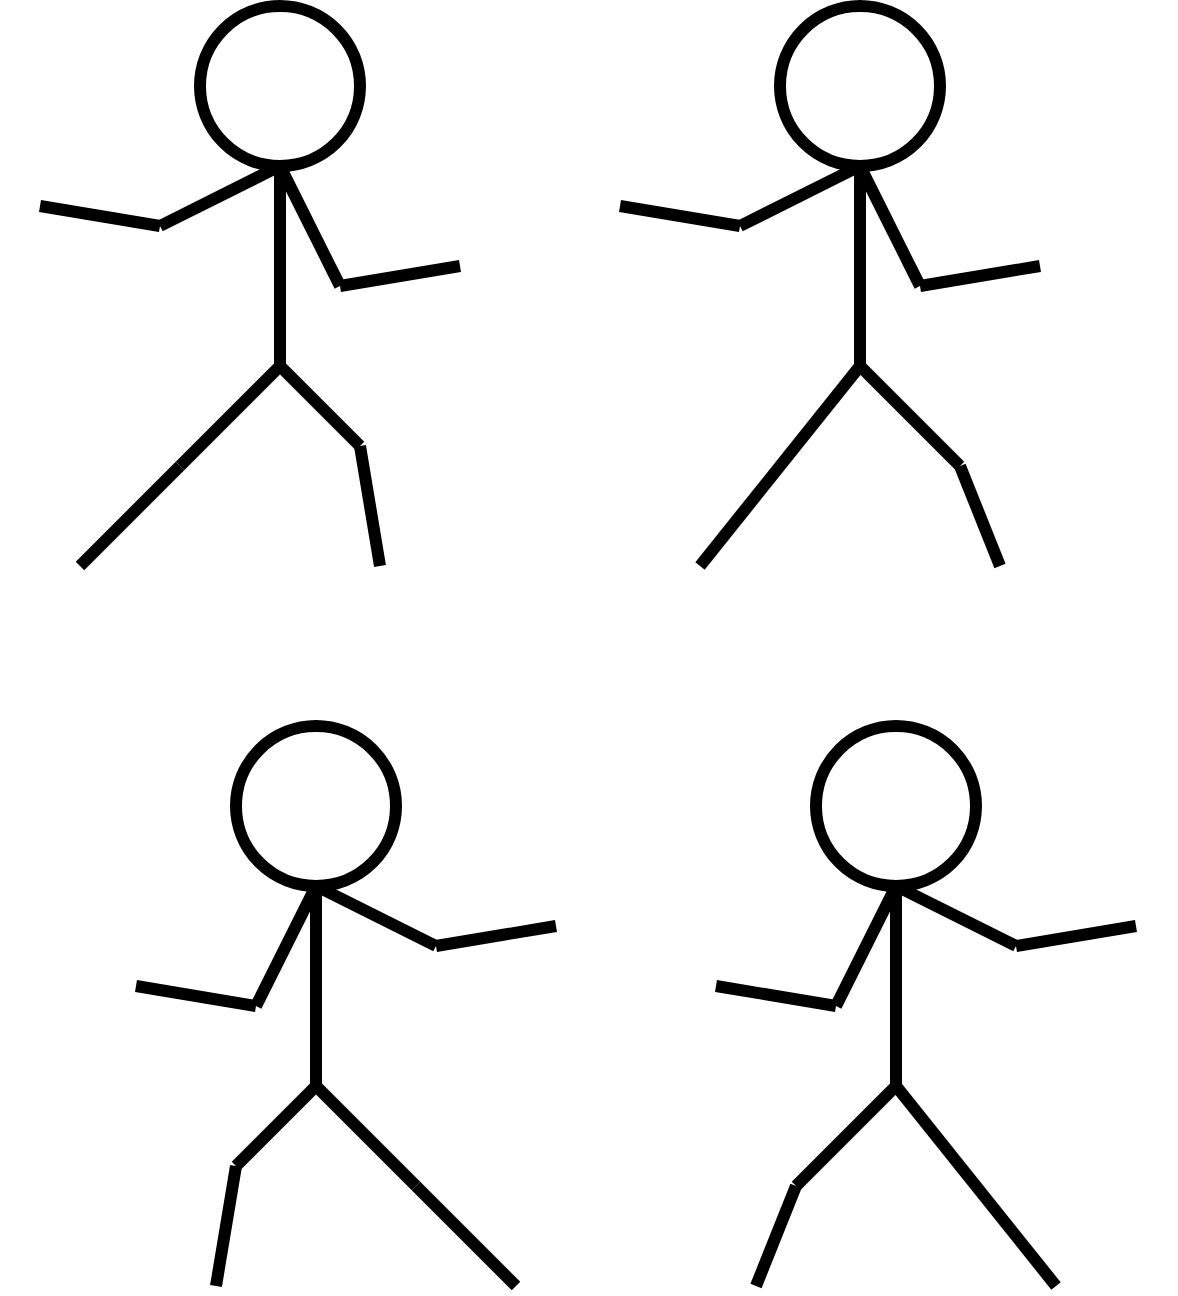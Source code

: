 <mxfile version="21.7.2" type="github">
  <diagram name="第 1 页" id="HkDH1WnvzMsQlN8U5Ebd">
    <mxGraphModel dx="1042" dy="569" grid="1" gridSize="10" guides="1" tooltips="1" connect="1" arrows="1" fold="1" page="1" pageScale="1" pageWidth="827" pageHeight="1169" math="0" shadow="0">
      <root>
        <mxCell id="0" />
        <mxCell id="1" parent="0" />
        <mxCell id="5DwRUI1D6ZpZmtXMrrbW-1" value="" style="ellipse;whiteSpace=wrap;html=1;aspect=fixed;strokeWidth=6;" vertex="1" parent="1">
          <mxGeometry x="170" y="180" width="80" height="80" as="geometry" />
        </mxCell>
        <mxCell id="5DwRUI1D6ZpZmtXMrrbW-2" value="" style="endArrow=none;html=1;rounded=0;strokeWidth=6;" edge="1" parent="1">
          <mxGeometry width="50" height="50" relative="1" as="geometry">
            <mxPoint x="210" y="360" as="sourcePoint" />
            <mxPoint x="210" y="260" as="targetPoint" />
          </mxGeometry>
        </mxCell>
        <mxCell id="5DwRUI1D6ZpZmtXMrrbW-3" value="" style="endArrow=none;html=1;rounded=0;strokeWidth=6;entryX=0.5;entryY=1;entryDx=0;entryDy=0;" edge="1" parent="1" target="5DwRUI1D6ZpZmtXMrrbW-1">
          <mxGeometry width="50" height="50" relative="1" as="geometry">
            <mxPoint x="150" y="290" as="sourcePoint" />
            <mxPoint x="90" y="270" as="targetPoint" />
          </mxGeometry>
        </mxCell>
        <mxCell id="5DwRUI1D6ZpZmtXMrrbW-4" value="" style="endArrow=none;html=1;rounded=0;strokeWidth=6;entryX=0.5;entryY=1;entryDx=0;entryDy=0;" edge="1" parent="1" target="5DwRUI1D6ZpZmtXMrrbW-1">
          <mxGeometry width="50" height="50" relative="1" as="geometry">
            <mxPoint x="240" y="320" as="sourcePoint" />
            <mxPoint x="520" y="220" as="targetPoint" />
          </mxGeometry>
        </mxCell>
        <mxCell id="5DwRUI1D6ZpZmtXMrrbW-5" value="" style="endArrow=none;html=1;rounded=0;strokeWidth=6;" edge="1" parent="1">
          <mxGeometry width="50" height="50" relative="1" as="geometry">
            <mxPoint x="250" y="400" as="sourcePoint" />
            <mxPoint x="210" y="360" as="targetPoint" />
          </mxGeometry>
        </mxCell>
        <mxCell id="5DwRUI1D6ZpZmtXMrrbW-6" value="" style="endArrow=none;html=1;rounded=0;strokeWidth=6;" edge="1" parent="1">
          <mxGeometry width="50" height="50" relative="1" as="geometry">
            <mxPoint x="160" y="410" as="sourcePoint" />
            <mxPoint x="210" y="360" as="targetPoint" />
          </mxGeometry>
        </mxCell>
        <mxCell id="5DwRUI1D6ZpZmtXMrrbW-7" value="" style="endArrow=none;html=1;rounded=0;strokeWidth=6;" edge="1" parent="1">
          <mxGeometry width="50" height="50" relative="1" as="geometry">
            <mxPoint x="110" y="460" as="sourcePoint" />
            <mxPoint x="160" y="410" as="targetPoint" />
          </mxGeometry>
        </mxCell>
        <mxCell id="5DwRUI1D6ZpZmtXMrrbW-8" value="" style="endArrow=none;html=1;rounded=0;strokeWidth=6;" edge="1" parent="1">
          <mxGeometry width="50" height="50" relative="1" as="geometry">
            <mxPoint x="260" y="460" as="sourcePoint" />
            <mxPoint x="250" y="400" as="targetPoint" />
          </mxGeometry>
        </mxCell>
        <mxCell id="5DwRUI1D6ZpZmtXMrrbW-9" value="" style="endArrow=none;html=1;rounded=0;strokeWidth=6;" edge="1" parent="1">
          <mxGeometry width="50" height="50" relative="1" as="geometry">
            <mxPoint x="90" y="280" as="sourcePoint" />
            <mxPoint x="150" y="290" as="targetPoint" />
          </mxGeometry>
        </mxCell>
        <mxCell id="5DwRUI1D6ZpZmtXMrrbW-10" value="" style="endArrow=none;html=1;rounded=0;strokeWidth=6;" edge="1" parent="1">
          <mxGeometry width="50" height="50" relative="1" as="geometry">
            <mxPoint x="300" y="310" as="sourcePoint" />
            <mxPoint x="240" y="320" as="targetPoint" />
          </mxGeometry>
        </mxCell>
        <mxCell id="5DwRUI1D6ZpZmtXMrrbW-61" value="" style="shape=image;html=1;verticalAlign=top;verticalLabelPosition=bottom;labelBackgroundColor=#ffffff;imageAspect=0;aspect=fixed;image=https://cdn0.iconfinder.com/data/icons/security-hand-drawn-vol-3-1/52/gun__pistol__weapon__security-128.png" vertex="1" parent="1">
          <mxGeometry x="290" y="240" width="78" height="78" as="geometry" />
        </mxCell>
        <mxCell id="5DwRUI1D6ZpZmtXMrrbW-69" value="" style="group" vertex="1" connectable="0" parent="1">
          <mxGeometry x="380" y="180" width="278" height="280" as="geometry" />
        </mxCell>
        <mxCell id="5DwRUI1D6ZpZmtXMrrbW-35" value="" style="endArrow=none;html=1;rounded=0;strokeWidth=6;" edge="1" parent="5DwRUI1D6ZpZmtXMrrbW-69">
          <mxGeometry width="50" height="50" relative="1" as="geometry">
            <mxPoint x="170" y="230" as="sourcePoint" />
            <mxPoint x="120" y="180" as="targetPoint" />
          </mxGeometry>
        </mxCell>
        <mxCell id="5DwRUI1D6ZpZmtXMrrbW-36" value="" style="endArrow=none;html=1;rounded=0;strokeWidth=6;" edge="1" parent="5DwRUI1D6ZpZmtXMrrbW-69">
          <mxGeometry width="50" height="50" relative="1" as="geometry">
            <mxPoint x="40" y="280" as="sourcePoint" />
            <mxPoint x="120" y="180" as="targetPoint" />
          </mxGeometry>
        </mxCell>
        <mxCell id="5DwRUI1D6ZpZmtXMrrbW-38" value="" style="endArrow=none;html=1;rounded=0;strokeWidth=6;" edge="1" parent="5DwRUI1D6ZpZmtXMrrbW-69">
          <mxGeometry width="50" height="50" relative="1" as="geometry">
            <mxPoint x="190" y="280" as="sourcePoint" />
            <mxPoint x="170" y="230" as="targetPoint" />
          </mxGeometry>
        </mxCell>
        <mxCell id="5DwRUI1D6ZpZmtXMrrbW-62" value="" style="ellipse;whiteSpace=wrap;html=1;aspect=fixed;strokeWidth=6;" vertex="1" parent="5DwRUI1D6ZpZmtXMrrbW-69">
          <mxGeometry x="80" width="80" height="80" as="geometry" />
        </mxCell>
        <mxCell id="5DwRUI1D6ZpZmtXMrrbW-63" value="" style="endArrow=none;html=1;rounded=0;strokeWidth=6;" edge="1" parent="5DwRUI1D6ZpZmtXMrrbW-69">
          <mxGeometry width="50" height="50" relative="1" as="geometry">
            <mxPoint x="120" y="180" as="sourcePoint" />
            <mxPoint x="120" y="80" as="targetPoint" />
          </mxGeometry>
        </mxCell>
        <mxCell id="5DwRUI1D6ZpZmtXMrrbW-64" value="" style="endArrow=none;html=1;rounded=0;strokeWidth=6;entryX=0.5;entryY=1;entryDx=0;entryDy=0;" edge="1" parent="5DwRUI1D6ZpZmtXMrrbW-69" target="5DwRUI1D6ZpZmtXMrrbW-62">
          <mxGeometry width="50" height="50" relative="1" as="geometry">
            <mxPoint x="60" y="110" as="sourcePoint" />
            <mxPoint y="90" as="targetPoint" />
          </mxGeometry>
        </mxCell>
        <mxCell id="5DwRUI1D6ZpZmtXMrrbW-65" value="" style="endArrow=none;html=1;rounded=0;strokeWidth=6;entryX=0.5;entryY=1;entryDx=0;entryDy=0;" edge="1" parent="5DwRUI1D6ZpZmtXMrrbW-69" target="5DwRUI1D6ZpZmtXMrrbW-62">
          <mxGeometry width="50" height="50" relative="1" as="geometry">
            <mxPoint x="150" y="140" as="sourcePoint" />
            <mxPoint x="430" y="40" as="targetPoint" />
          </mxGeometry>
        </mxCell>
        <mxCell id="5DwRUI1D6ZpZmtXMrrbW-66" value="" style="endArrow=none;html=1;rounded=0;strokeWidth=6;" edge="1" parent="5DwRUI1D6ZpZmtXMrrbW-69">
          <mxGeometry width="50" height="50" relative="1" as="geometry">
            <mxPoint y="100" as="sourcePoint" />
            <mxPoint x="60" y="110" as="targetPoint" />
          </mxGeometry>
        </mxCell>
        <mxCell id="5DwRUI1D6ZpZmtXMrrbW-67" value="" style="endArrow=none;html=1;rounded=0;strokeWidth=6;" edge="1" parent="5DwRUI1D6ZpZmtXMrrbW-69">
          <mxGeometry width="50" height="50" relative="1" as="geometry">
            <mxPoint x="210" y="130" as="sourcePoint" />
            <mxPoint x="150" y="140" as="targetPoint" />
          </mxGeometry>
        </mxCell>
        <mxCell id="5DwRUI1D6ZpZmtXMrrbW-68" value="" style="shape=image;html=1;verticalAlign=top;verticalLabelPosition=bottom;labelBackgroundColor=#ffffff;imageAspect=0;aspect=fixed;image=https://cdn0.iconfinder.com/data/icons/security-hand-drawn-vol-3-1/52/gun__pistol__weapon__security-128.png" vertex="1" parent="5DwRUI1D6ZpZmtXMrrbW-69">
          <mxGeometry x="200" y="60" width="78" height="78" as="geometry" />
        </mxCell>
        <mxCell id="5DwRUI1D6ZpZmtXMrrbW-99" value="" style="group;flipH=1;" vertex="1" connectable="0" parent="1">
          <mxGeometry x="360" y="540" width="278" height="280" as="geometry" />
        </mxCell>
        <mxCell id="5DwRUI1D6ZpZmtXMrrbW-100" value="" style="endArrow=none;html=1;rounded=0;strokeWidth=6;" edge="1" parent="5DwRUI1D6ZpZmtXMrrbW-99">
          <mxGeometry width="50" height="50" relative="1" as="geometry">
            <mxPoint x="108" y="230" as="sourcePoint" />
            <mxPoint x="158" y="180" as="targetPoint" />
          </mxGeometry>
        </mxCell>
        <mxCell id="5DwRUI1D6ZpZmtXMrrbW-101" value="" style="endArrow=none;html=1;rounded=0;strokeWidth=6;" edge="1" parent="5DwRUI1D6ZpZmtXMrrbW-99">
          <mxGeometry width="50" height="50" relative="1" as="geometry">
            <mxPoint x="238" y="280" as="sourcePoint" />
            <mxPoint x="158" y="180" as="targetPoint" />
          </mxGeometry>
        </mxCell>
        <mxCell id="5DwRUI1D6ZpZmtXMrrbW-102" value="" style="endArrow=none;html=1;rounded=0;strokeWidth=6;" edge="1" parent="5DwRUI1D6ZpZmtXMrrbW-99">
          <mxGeometry width="50" height="50" relative="1" as="geometry">
            <mxPoint x="88" y="280" as="sourcePoint" />
            <mxPoint x="108" y="230" as="targetPoint" />
          </mxGeometry>
        </mxCell>
        <mxCell id="5DwRUI1D6ZpZmtXMrrbW-103" value="" style="ellipse;whiteSpace=wrap;html=1;aspect=fixed;strokeWidth=6;" vertex="1" parent="5DwRUI1D6ZpZmtXMrrbW-99">
          <mxGeometry x="118" width="80" height="80" as="geometry" />
        </mxCell>
        <mxCell id="5DwRUI1D6ZpZmtXMrrbW-104" value="" style="endArrow=none;html=1;rounded=0;strokeWidth=6;" edge="1" parent="5DwRUI1D6ZpZmtXMrrbW-99">
          <mxGeometry width="50" height="50" relative="1" as="geometry">
            <mxPoint x="158" y="180" as="sourcePoint" />
            <mxPoint x="158" y="80" as="targetPoint" />
          </mxGeometry>
        </mxCell>
        <mxCell id="5DwRUI1D6ZpZmtXMrrbW-105" value="" style="endArrow=none;html=1;rounded=0;strokeWidth=6;entryX=0.5;entryY=1;entryDx=0;entryDy=0;" edge="1" parent="5DwRUI1D6ZpZmtXMrrbW-99" target="5DwRUI1D6ZpZmtXMrrbW-103">
          <mxGeometry width="50" height="50" relative="1" as="geometry">
            <mxPoint x="218" y="110" as="sourcePoint" />
            <mxPoint x="278" y="90" as="targetPoint" />
          </mxGeometry>
        </mxCell>
        <mxCell id="5DwRUI1D6ZpZmtXMrrbW-106" value="" style="endArrow=none;html=1;rounded=0;strokeWidth=6;entryX=0.5;entryY=1;entryDx=0;entryDy=0;" edge="1" parent="5DwRUI1D6ZpZmtXMrrbW-99" target="5DwRUI1D6ZpZmtXMrrbW-103">
          <mxGeometry width="50" height="50" relative="1" as="geometry">
            <mxPoint x="128" y="140" as="sourcePoint" />
            <mxPoint x="-152" y="40" as="targetPoint" />
          </mxGeometry>
        </mxCell>
        <mxCell id="5DwRUI1D6ZpZmtXMrrbW-107" value="" style="endArrow=none;html=1;rounded=0;strokeWidth=6;" edge="1" parent="5DwRUI1D6ZpZmtXMrrbW-99">
          <mxGeometry width="50" height="50" relative="1" as="geometry">
            <mxPoint x="278" y="100" as="sourcePoint" />
            <mxPoint x="218" y="110" as="targetPoint" />
          </mxGeometry>
        </mxCell>
        <mxCell id="5DwRUI1D6ZpZmtXMrrbW-108" value="" style="endArrow=none;html=1;rounded=0;strokeWidth=6;" edge="1" parent="5DwRUI1D6ZpZmtXMrrbW-99">
          <mxGeometry width="50" height="50" relative="1" as="geometry">
            <mxPoint x="68" y="130" as="sourcePoint" />
            <mxPoint x="128" y="140" as="targetPoint" />
          </mxGeometry>
        </mxCell>
        <mxCell id="5DwRUI1D6ZpZmtXMrrbW-109" value="" style="shape=image;html=1;verticalAlign=top;verticalLabelPosition=bottom;labelBackgroundColor=#ffffff;imageAspect=0;aspect=fixed;image=https://cdn0.iconfinder.com/data/icons/security-hand-drawn-vol-3-1/52/gun__pistol__weapon__security-128.png;flipH=1;" vertex="1" parent="5DwRUI1D6ZpZmtXMrrbW-99">
          <mxGeometry y="60" width="78" height="78" as="geometry" />
        </mxCell>
        <mxCell id="5DwRUI1D6ZpZmtXMrrbW-110" value="" style="group;flipH=1;" vertex="1" connectable="0" parent="1">
          <mxGeometry x="70" y="540" width="278" height="280" as="geometry" />
        </mxCell>
        <mxCell id="5DwRUI1D6ZpZmtXMrrbW-88" value="" style="ellipse;whiteSpace=wrap;html=1;aspect=fixed;strokeWidth=6;" vertex="1" parent="5DwRUI1D6ZpZmtXMrrbW-110">
          <mxGeometry x="118" width="80" height="80" as="geometry" />
        </mxCell>
        <mxCell id="5DwRUI1D6ZpZmtXMrrbW-89" value="" style="endArrow=none;html=1;rounded=0;strokeWidth=6;" edge="1" parent="5DwRUI1D6ZpZmtXMrrbW-110">
          <mxGeometry width="50" height="50" relative="1" as="geometry">
            <mxPoint x="158" y="180" as="sourcePoint" />
            <mxPoint x="158" y="80" as="targetPoint" />
          </mxGeometry>
        </mxCell>
        <mxCell id="5DwRUI1D6ZpZmtXMrrbW-90" value="" style="endArrow=none;html=1;rounded=0;strokeWidth=6;entryX=0.5;entryY=1;entryDx=0;entryDy=0;" edge="1" parent="5DwRUI1D6ZpZmtXMrrbW-110" target="5DwRUI1D6ZpZmtXMrrbW-88">
          <mxGeometry width="50" height="50" relative="1" as="geometry">
            <mxPoint x="218" y="110" as="sourcePoint" />
            <mxPoint x="278" y="90" as="targetPoint" />
          </mxGeometry>
        </mxCell>
        <mxCell id="5DwRUI1D6ZpZmtXMrrbW-91" value="" style="endArrow=none;html=1;rounded=0;strokeWidth=6;entryX=0.5;entryY=1;entryDx=0;entryDy=0;" edge="1" parent="5DwRUI1D6ZpZmtXMrrbW-110" target="5DwRUI1D6ZpZmtXMrrbW-88">
          <mxGeometry width="50" height="50" relative="1" as="geometry">
            <mxPoint x="128" y="140" as="sourcePoint" />
            <mxPoint x="-152" y="40" as="targetPoint" />
          </mxGeometry>
        </mxCell>
        <mxCell id="5DwRUI1D6ZpZmtXMrrbW-92" value="" style="endArrow=none;html=1;rounded=0;strokeWidth=6;" edge="1" parent="5DwRUI1D6ZpZmtXMrrbW-110">
          <mxGeometry width="50" height="50" relative="1" as="geometry">
            <mxPoint x="118" y="220" as="sourcePoint" />
            <mxPoint x="158" y="180" as="targetPoint" />
          </mxGeometry>
        </mxCell>
        <mxCell id="5DwRUI1D6ZpZmtXMrrbW-93" value="" style="endArrow=none;html=1;rounded=0;strokeWidth=6;" edge="1" parent="5DwRUI1D6ZpZmtXMrrbW-110">
          <mxGeometry width="50" height="50" relative="1" as="geometry">
            <mxPoint x="208" y="230" as="sourcePoint" />
            <mxPoint x="158" y="180" as="targetPoint" />
          </mxGeometry>
        </mxCell>
        <mxCell id="5DwRUI1D6ZpZmtXMrrbW-94" value="" style="endArrow=none;html=1;rounded=0;strokeWidth=6;" edge="1" parent="5DwRUI1D6ZpZmtXMrrbW-110">
          <mxGeometry width="50" height="50" relative="1" as="geometry">
            <mxPoint x="258" y="280" as="sourcePoint" />
            <mxPoint x="208" y="230" as="targetPoint" />
          </mxGeometry>
        </mxCell>
        <mxCell id="5DwRUI1D6ZpZmtXMrrbW-95" value="" style="endArrow=none;html=1;rounded=0;strokeWidth=6;" edge="1" parent="5DwRUI1D6ZpZmtXMrrbW-110">
          <mxGeometry width="50" height="50" relative="1" as="geometry">
            <mxPoint x="108" y="280" as="sourcePoint" />
            <mxPoint x="118" y="220" as="targetPoint" />
          </mxGeometry>
        </mxCell>
        <mxCell id="5DwRUI1D6ZpZmtXMrrbW-96" value="" style="endArrow=none;html=1;rounded=0;strokeWidth=6;" edge="1" parent="5DwRUI1D6ZpZmtXMrrbW-110">
          <mxGeometry width="50" height="50" relative="1" as="geometry">
            <mxPoint x="278" y="100" as="sourcePoint" />
            <mxPoint x="218" y="110" as="targetPoint" />
          </mxGeometry>
        </mxCell>
        <mxCell id="5DwRUI1D6ZpZmtXMrrbW-97" value="" style="endArrow=none;html=1;rounded=0;strokeWidth=6;" edge="1" parent="5DwRUI1D6ZpZmtXMrrbW-110">
          <mxGeometry width="50" height="50" relative="1" as="geometry">
            <mxPoint x="68" y="130" as="sourcePoint" />
            <mxPoint x="128" y="140" as="targetPoint" />
          </mxGeometry>
        </mxCell>
        <mxCell id="5DwRUI1D6ZpZmtXMrrbW-98" value="" style="shape=image;html=1;verticalAlign=top;verticalLabelPosition=bottom;labelBackgroundColor=#ffffff;imageAspect=0;aspect=fixed;image=https://cdn0.iconfinder.com/data/icons/security-hand-drawn-vol-3-1/52/gun__pistol__weapon__security-128.png;flipH=1;" vertex="1" parent="5DwRUI1D6ZpZmtXMrrbW-110">
          <mxGeometry y="60" width="78" height="78" as="geometry" />
        </mxCell>
      </root>
    </mxGraphModel>
  </diagram>
</mxfile>
